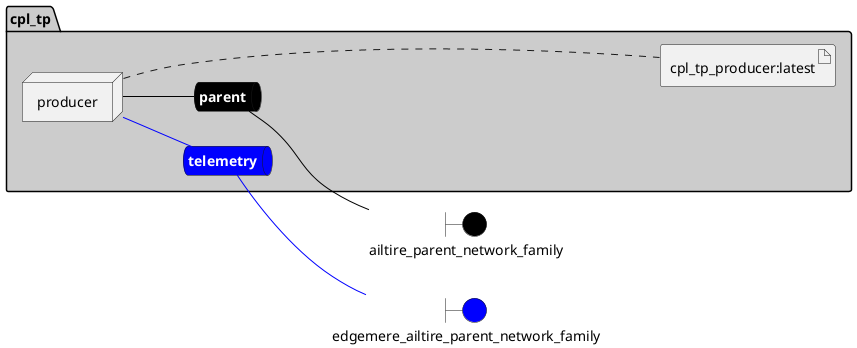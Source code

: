 @startuml

left to right direction


boundary ailtire_parent_network_family #black
boundary edgemere_ailtire_parent_network_family #blue





package "cpl_tp" #cccccc {
    queue parentnet #black [
            <b><color:white>parent</color></b>
    ]
    
    parentnet -[#black]- ailtire_parent_network_family
    
    queue telemetrynet #blue [
            <b><color:white>telemetry</color></b>
    ]
    
    telemetrynet -[#blue]- edgemere_ailtire_parent_network_family
    

node "producer" as producerService


        artifact "cpl_tp_producer:latest" as cpl_tp_producerlatestimage
    
}

producerService -[#black]- parentnet

producerService -[#blue]- telemetrynet
producerService .... cpl_tp_producerlatestimage


@enduml
